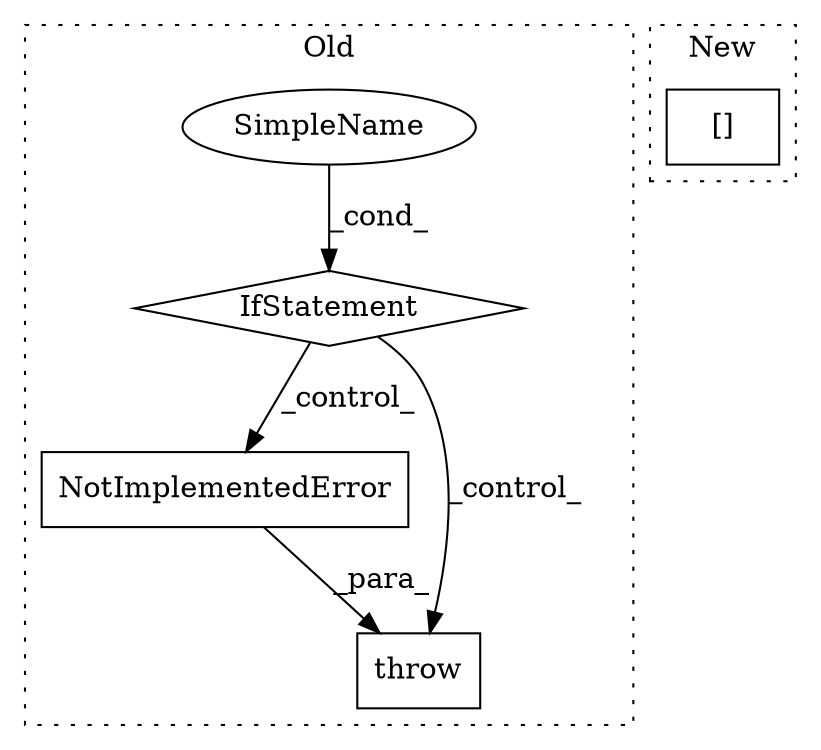 digraph G {
subgraph cluster0 {
1 [label="NotImplementedError" a="32" s="95706,95755" l="20,1" shape="box"];
3 [label="throw" a="53" s="95700" l="6" shape="box"];
4 [label="IfStatement" a="25" s="95666,95690" l="4,2" shape="diamond"];
5 [label="SimpleName" a="42" s="" l="" shape="ellipse"];
label = "Old";
style="dotted";
}
subgraph cluster1 {
2 [label="[]" a="2" s="97883,97890" l="6,1" shape="box"];
label = "New";
style="dotted";
}
1 -> 3 [label="_para_"];
4 -> 1 [label="_control_"];
4 -> 3 [label="_control_"];
5 -> 4 [label="_cond_"];
}